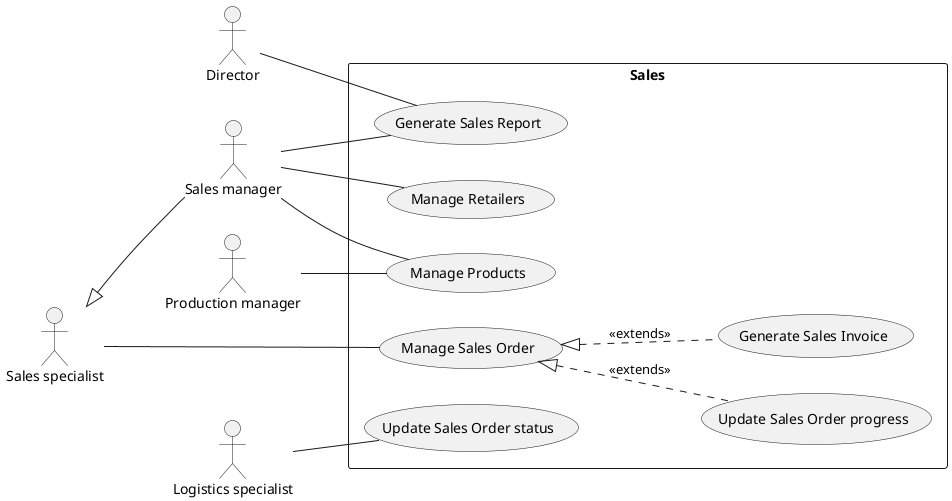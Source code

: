 @startuml sales
left to right direction

:Director: as d

:Production manager: as pm

:Sales specialist: as s
:Sales manager: as sm
s <|-- sm

:Logistics specialist: as ls

rectangle Sales {
    s -- (Manage Sales Order)
    (Manage Sales Order) <|.. (Update Sales Order progress) : <<extends>>
    ls -- (Update Sales Order status)
    (Manage Sales Order) <|.. (Generate Sales Invoice) : <<extends>>

    sm -- (Generate Sales Report)
    d -- (Generate Sales Report)
    pm -- (Manage Products)
    sm -- (Manage Products)
    sm -- (Manage Retailers)
}
@enduml